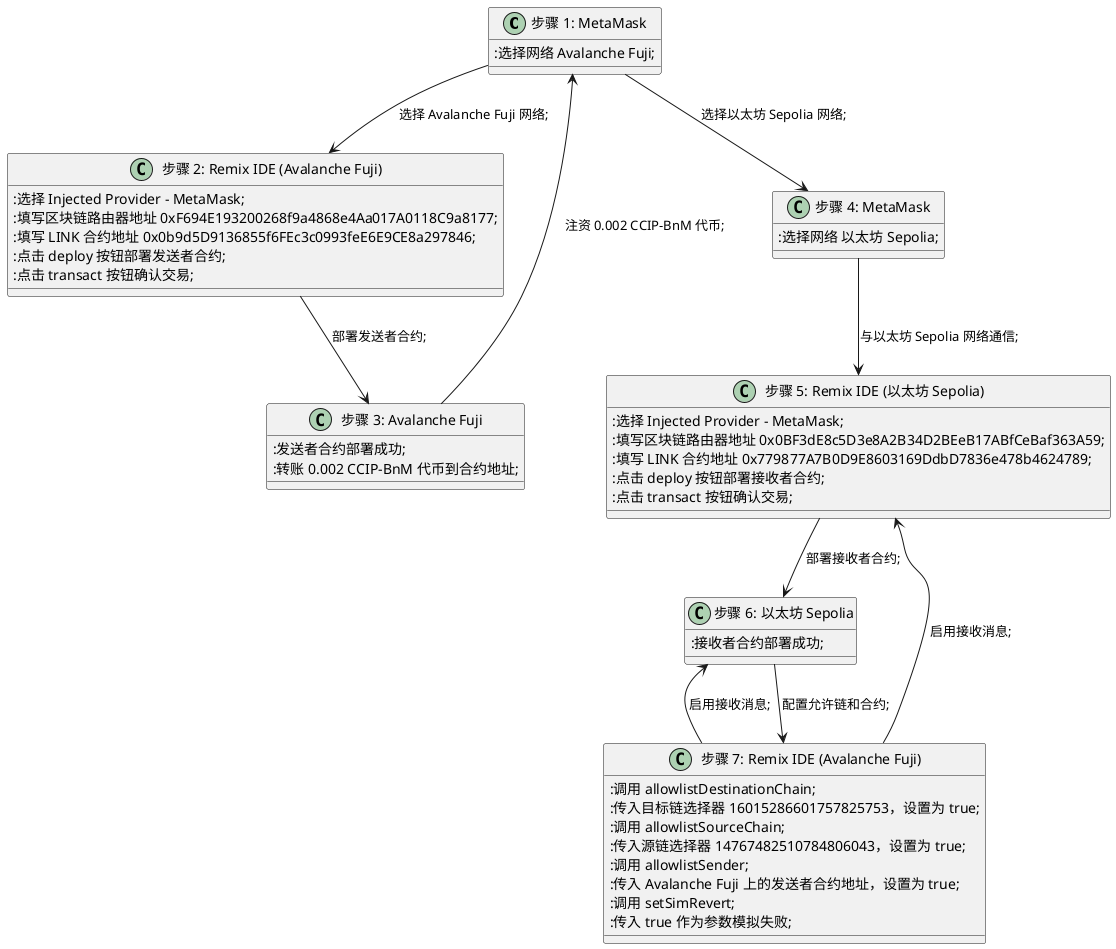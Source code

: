 @startuml
!define RECTANGLE class
!define ARROW --> 

RECTANGLE "步骤 1: MetaMask" {
    :选择网络 Avalanche Fuji;
}

RECTANGLE "步骤 2: Remix IDE (Avalanche Fuji)" {
    :选择 Injected Provider - MetaMask;
    :填写区块链路由器地址 0xF694E193200268f9a4868e4Aa017A0118C9a8177;
    :填写 LINK 合约地址 0x0b9d5D9136855f6FEc3c0993feE6E9CE8a297846;
    :点击 deploy 按钮部署发送者合约;
    :点击 transact 按钮确认交易;
}

RECTANGLE "步骤 3: Avalanche Fuji" {
    :发送者合约部署成功;
    :转账 0.002 CCIP-BnM 代币到合约地址;
}

RECTANGLE "步骤 4: MetaMask" {
    :选择网络 以太坊 Sepolia;
}

RECTANGLE "步骤 5: Remix IDE (以太坊 Sepolia)" {
    :选择 Injected Provider - MetaMask;
    :填写区块链路由器地址 0x0BF3dE8c5D3e8A2B34D2BEeB17ABfCeBaf363A59;
    :填写 LINK 合约地址 0x779877A7B0D9E8603169DdbD7836e478b4624789;
    :点击 deploy 按钮部署接收者合约;
    :点击 transact 按钮确认交易;
}

RECTANGLE "步骤 6: 以太坊 Sepolia" {
    :接收者合约部署成功;
}

RECTANGLE "步骤 7: Remix IDE (Avalanche Fuji)" {
    :调用 allowlistDestinationChain;
    :传入目标链选择器 16015286601757825753，设置为 true;
    :调用 allowlistSourceChain;
    :传入源链选择器 14767482510784806043，设置为 true;
    :调用 allowlistSender;
    :传入 Avalanche Fuji 上的发送者合约地址，设置为 true;
    :调用 setSimRevert;
    :传入 true 作为参数模拟失败;
}

"步骤 1: MetaMask" --> "步骤 2: Remix IDE (Avalanche Fuji)" : 选择 Avalanche Fuji 网络;
"步骤 2: Remix IDE (Avalanche Fuji)" --> "步骤 3: Avalanche Fuji" : 部署发送者合约;
"步骤 3: Avalanche Fuji" --> "步骤 1: MetaMask" : 注资 0.002 CCIP-BnM 代币;
"步骤 1: MetaMask" --> "步骤 4: MetaMask" : 选择以太坊 Sepolia 网络;
"步骤 4: MetaMask" --> "步骤 5: Remix IDE (以太坊 Sepolia)" : 与以太坊 Sepolia 网络通信;
"步骤 5: Remix IDE (以太坊 Sepolia)" --> "步骤 6: 以太坊 Sepolia" : 部署接收者合约;
"步骤 6: 以太坊 Sepolia" --> "步骤 7: Remix IDE (Avalanche Fuji)" : 配置允许链和合约;
"步骤 7: Remix IDE (Avalanche Fuji)" --> "步骤 5: Remix IDE (以太坊 Sepolia)" : 启用接收消息;
"步骤 7: Remix IDE (Avalanche Fuji)" --> "步骤 6: 以太坊 Sepolia" : 启用接收消息;

@enduml
